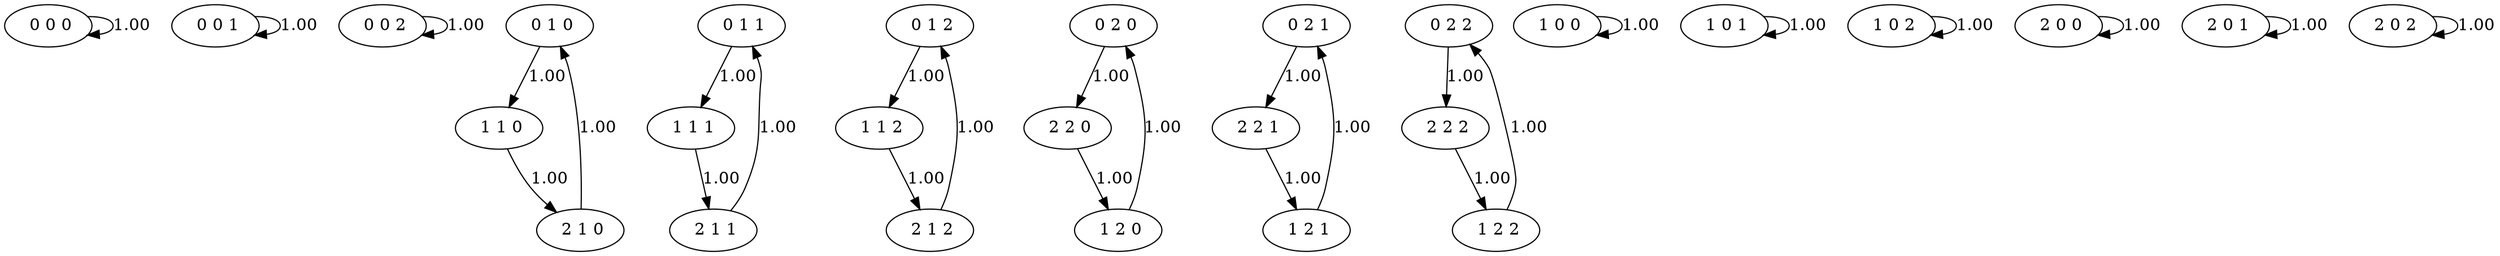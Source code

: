 digraph test {
node0 [label=" 0 0 0"];
node1 [label=" 0 0 1"];
node2 [label=" 0 0 2"];
node3 [label=" 0 1 0"];
node4 [label=" 0 1 1"];
node5 [label=" 0 1 2"];
node6 [label=" 0 2 0"];
node7 [label=" 0 2 1"];
node8 [label=" 0 2 2"];
node9 [label=" 1 0 0"];
node10 [label=" 1 0 1"];
node11 [label=" 1 0 2"];
node12 [label=" 1 1 0"];
node13 [label=" 1 1 1"];
node14 [label=" 1 1 2"];
node15 [label=" 1 2 0"];
node16 [label=" 1 2 1"];
node17 [label=" 1 2 2"];
node18 [label=" 2 0 0"];
node19 [label=" 2 0 1"];
node20 [label=" 2 0 2"];
node21 [label=" 2 1 0"];
node22 [label=" 2 1 1"];
node23 [label=" 2 1 2"];
node24 [label=" 2 2 0"];
node25 [label=" 2 2 1"];
node26 [label=" 2 2 2"];
node0 -> node0 [label= "1.00"];
node1 -> node1 [label= "1.00"];
node2 -> node2 [label= "1.00"];
node3 -> node12 [label= "1.00"];
node4 -> node13 [label= "1.00"];
node5 -> node14 [label= "1.00"];
node6 -> node24 [label= "1.00"];
node7 -> node25 [label= "1.00"];
node8 -> node26 [label= "1.00"];
node9 -> node9 [label= "1.00"];
node10 -> node10 [label= "1.00"];
node11 -> node11 [label= "1.00"];
node12 -> node21 [label= "1.00"];
node13 -> node22 [label= "1.00"];
node14 -> node23 [label= "1.00"];
node15 -> node6 [label= "1.00"];
node16 -> node7 [label= "1.00"];
node17 -> node8 [label= "1.00"];
node18 -> node18 [label= "1.00"];
node19 -> node19 [label= "1.00"];
node20 -> node20 [label= "1.00"];
node21 -> node3 [label= "1.00"];
node22 -> node4 [label= "1.00"];
node23 -> node5 [label= "1.00"];
node24 -> node15 [label= "1.00"];
node25 -> node16 [label= "1.00"];
node26 -> node17 [label= "1.00"];
}